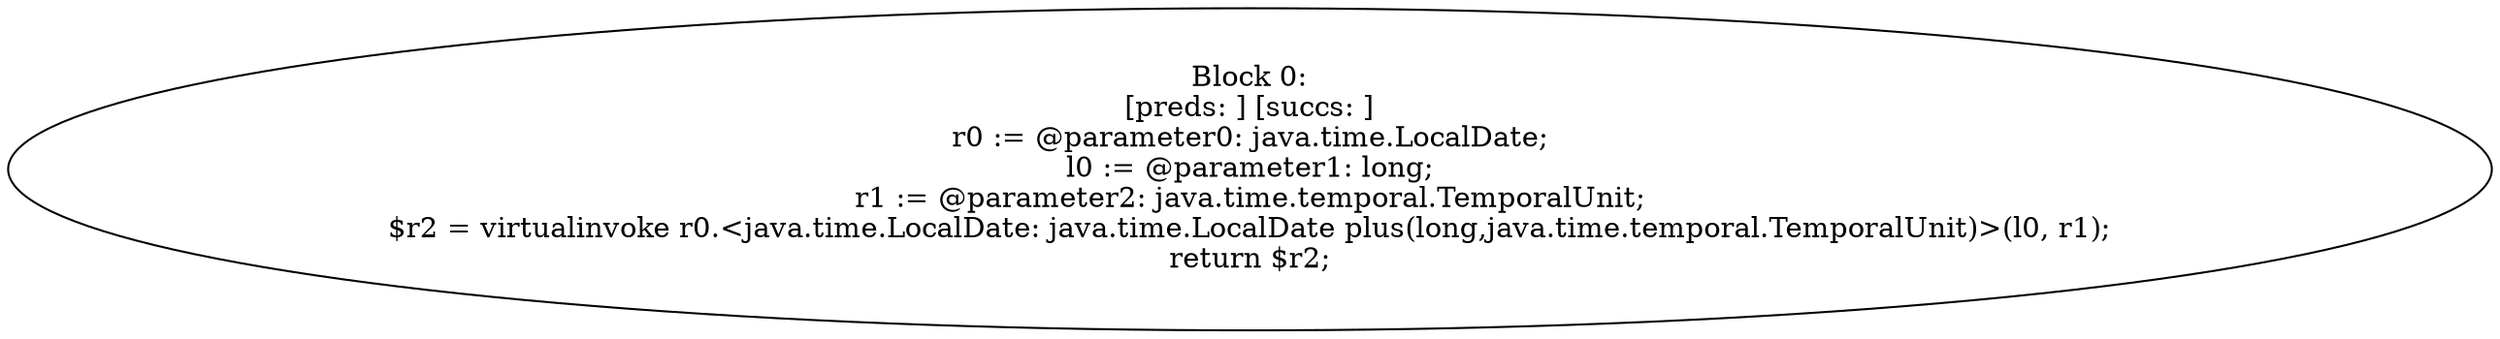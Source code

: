 digraph "unitGraph" {
    "Block 0:
[preds: ] [succs: ]
r0 := @parameter0: java.time.LocalDate;
l0 := @parameter1: long;
r1 := @parameter2: java.time.temporal.TemporalUnit;
$r2 = virtualinvoke r0.<java.time.LocalDate: java.time.LocalDate plus(long,java.time.temporal.TemporalUnit)>(l0, r1);
return $r2;
"
}

